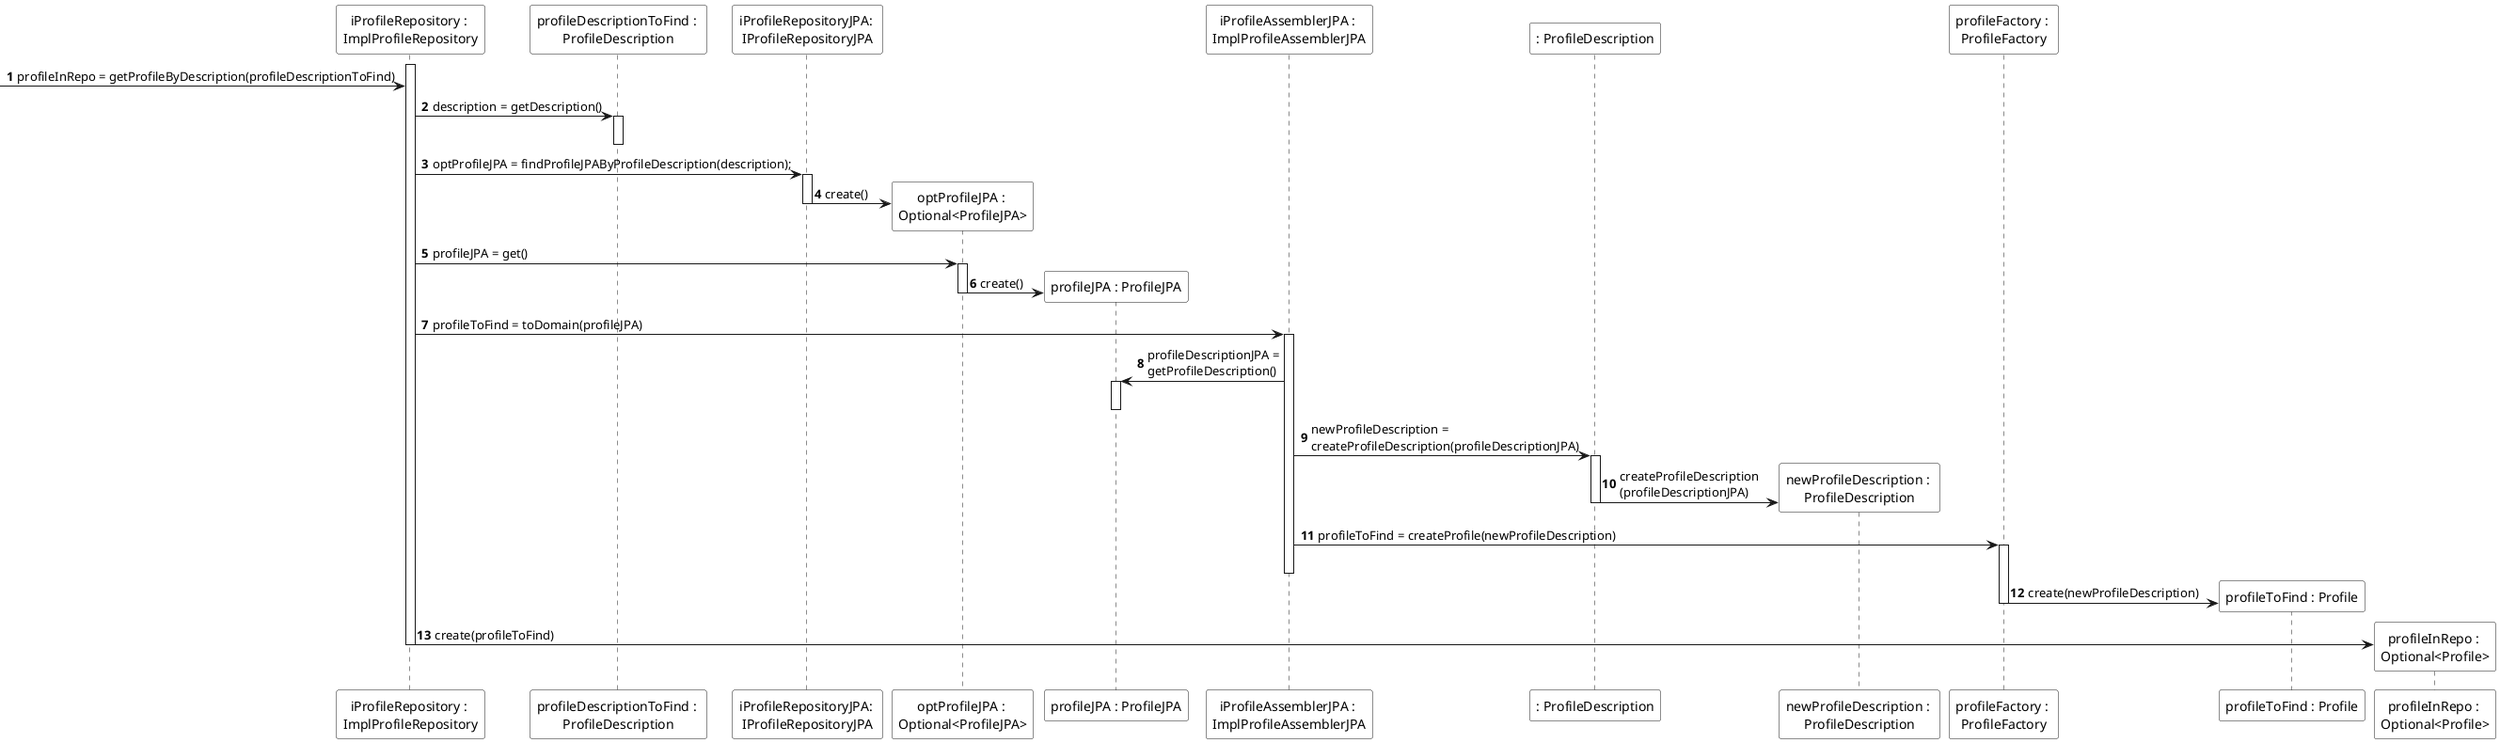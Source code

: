 @startuml
autonumber

participant "iProfileRepository : \nImplProfileRepository" #FFFFFF
activate "iProfileRepository : \nImplProfileRepository"
participant  "profileDescriptionToFind : \nProfileDescription" #FFFFFF
participant "iProfileRepositoryJPA: \nIProfileRepositoryJPA" #FFFFFF

-> "iProfileRepository : \nImplProfileRepository" : profileInRepo = getProfileByDescription(profileDescriptionToFind)
"iProfileRepository : \nImplProfileRepository" -> "profileDescriptionToFind : \nProfileDescription" ++ : description = getDescription()
deactivate
"iProfileRepository : \nImplProfileRepository" -> "iProfileRepositoryJPA: \nIProfileRepositoryJPA" ++ : optProfileJPA = findProfileJPAByProfileDescription(description);

create participant "optProfileJPA : \nOptional<ProfileJPA>" #FFFFFF
"iProfileRepositoryJPA: \nIProfileRepositoryJPA" -> "optProfileJPA : \nOptional<ProfileJPA>" : create()
deactivate "iProfileRepositoryJPA: \nIProfileRepositoryJPA"

"iProfileRepository : \nImplProfileRepository" -> "optProfileJPA : \nOptional<ProfileJPA>" ++ : profileJPA = get()
create participant "profileJPA : ProfileJPA" #FFFFFF
"optProfileJPA : \nOptional<ProfileJPA>" -> "profileJPA : ProfileJPA" : create()
deactivate

participant "iProfileAssemblerJPA : \nImplProfileAssemblerJPA" #FFFFFF

"iProfileRepository : \nImplProfileRepository" -> "iProfileAssemblerJPA : \nImplProfileAssemblerJPA" ++ : profileToFind = toDomain(profileJPA)

"iProfileAssemblerJPA : \nImplProfileAssemblerJPA" -> "profileJPA : ProfileJPA" ++ : profileDescriptionJPA = \ngetProfileDescription()
deactivate

participant ": ProfileDescription" #FFFFFF
"iProfileAssemblerJPA : \nImplProfileAssemblerJPA" -> ": ProfileDescription" ++ : newProfileDescription = \ncreateProfileDescription(profileDescriptionJPA)


create participant "newProfileDescription : \nProfileDescription" #FFFFFF
": ProfileDescription" -> "newProfileDescription : \nProfileDescription" : createProfileDescription\n(profileDescriptionJPA)
deactivate ": ProfileDescription"

participant "profileFactory : \nProfileFactory" #FFFFFF
"iProfileAssemblerJPA : \nImplProfileAssemblerJPA" -> "profileFactory : \nProfileFactory" ++ : profileToFind = createProfile(newProfileDescription)

deactivate "iProfileAssemblerJPA : \nImplProfileAssemblerJPA"

create participant "profileToFind : Profile" #FFFFFF
"profileFactory : \nProfileFactory" -> "profileToFind : Profile" : create(newProfileDescription)
deactivate "profileFactory : \nProfileFactory"


create participant "profileInRepo : \nOptional<Profile>" #FFFFFF
"iProfileRepository : \nImplProfileRepository" -> "profileInRepo : \nOptional<Profile>" : create(profileToFind)


deactivate "iProfileRepository : \nImplProfileRepository"

@enduml